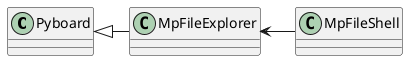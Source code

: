 @startuml

class Pyboard
class MpFileExplorer
class MpFileShell

Pyboard <|- MpFileExplorer
MpFileExplorer <- MpFileShell

@enduml